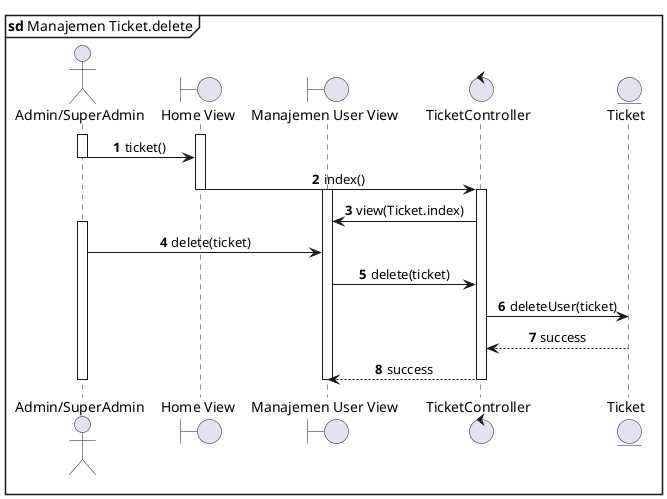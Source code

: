 @startuml Ticket Manajemen.Delete
mainframe **sd** Manajemen Ticket.delete
actor "Admin/SuperAdmin"  as User
boundary "Home View" as HomeView
boundary "Manajemen User View" as TicketView
control TicketController 
entity Ticket as TicketModel

autonumber
' autoactivate on
skinparam SequenceMessageAlignment center

activate User
activate HomeView
User->HomeView: ticket()
deactivate User
HomeView->TicketController: index()
deactivate HomeView
activate TicketController
activate TicketView
TicketController->TicketView: view(Ticket.index)
activate User
User->TicketView: delete(ticket)
TicketView->TicketController: delete(ticket)
TicketController->TicketModel: deleteUser(ticket)
TicketModel-->TicketController: success
TicketController-->TicketView: success
deactivate TicketController
deactivate TicketView
deactivate User



@enduml